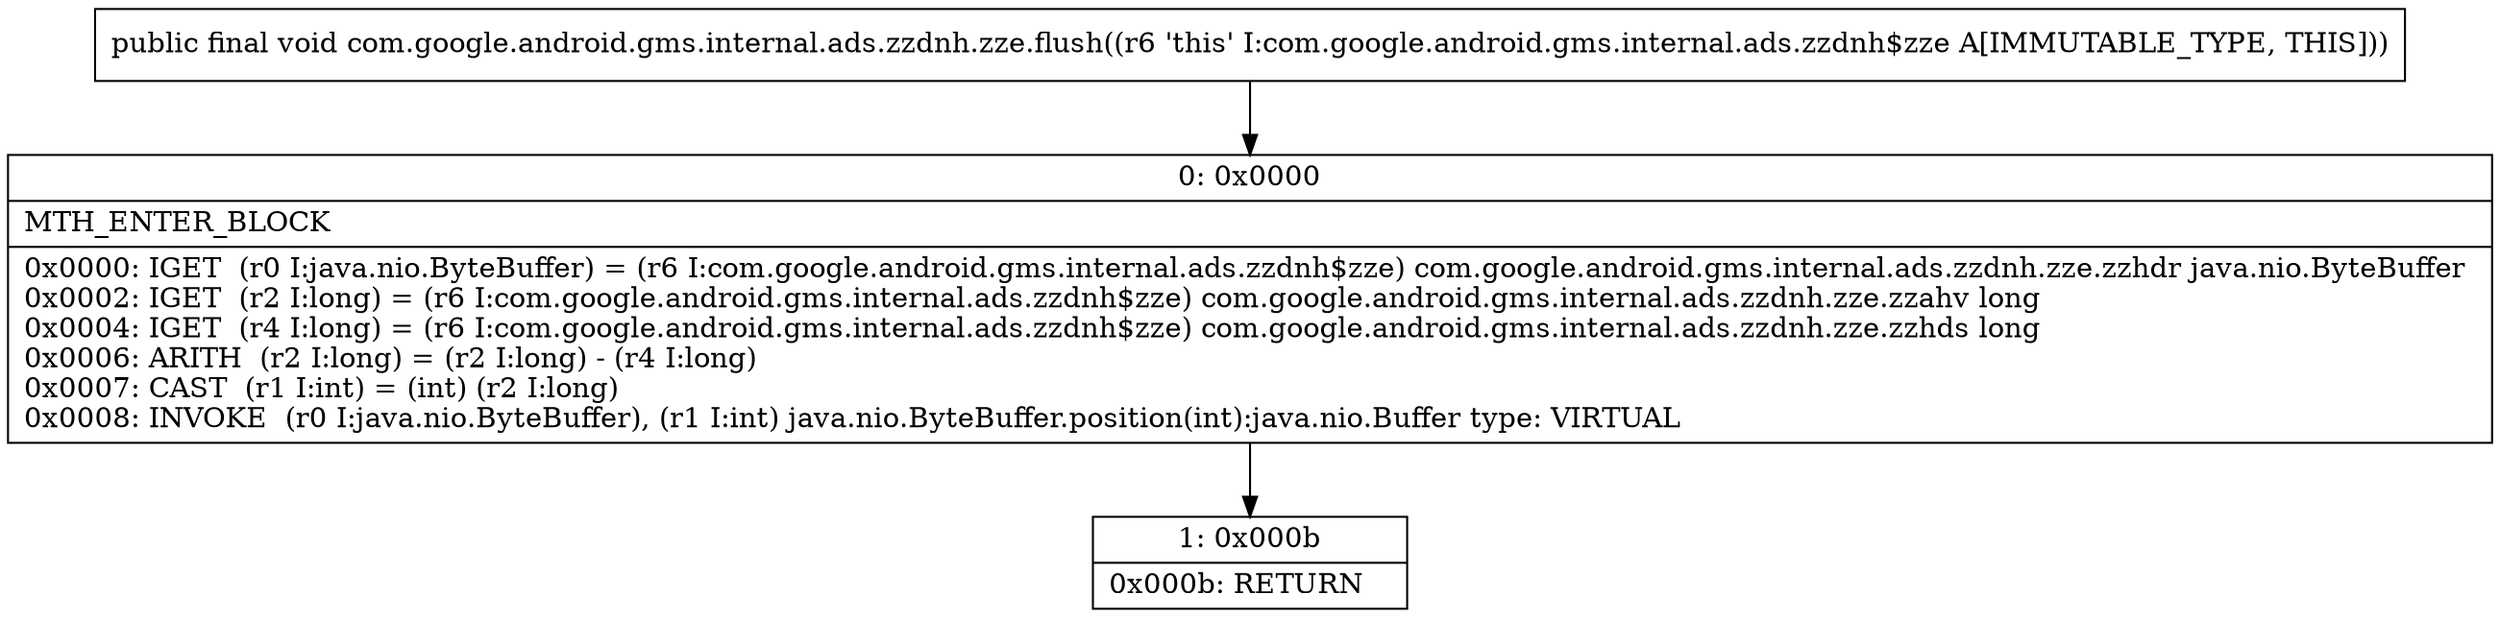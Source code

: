 digraph "CFG forcom.google.android.gms.internal.ads.zzdnh.zze.flush()V" {
Node_0 [shape=record,label="{0\:\ 0x0000|MTH_ENTER_BLOCK\l|0x0000: IGET  (r0 I:java.nio.ByteBuffer) = (r6 I:com.google.android.gms.internal.ads.zzdnh$zze) com.google.android.gms.internal.ads.zzdnh.zze.zzhdr java.nio.ByteBuffer \l0x0002: IGET  (r2 I:long) = (r6 I:com.google.android.gms.internal.ads.zzdnh$zze) com.google.android.gms.internal.ads.zzdnh.zze.zzahv long \l0x0004: IGET  (r4 I:long) = (r6 I:com.google.android.gms.internal.ads.zzdnh$zze) com.google.android.gms.internal.ads.zzdnh.zze.zzhds long \l0x0006: ARITH  (r2 I:long) = (r2 I:long) \- (r4 I:long) \l0x0007: CAST  (r1 I:int) = (int) (r2 I:long) \l0x0008: INVOKE  (r0 I:java.nio.ByteBuffer), (r1 I:int) java.nio.ByteBuffer.position(int):java.nio.Buffer type: VIRTUAL \l}"];
Node_1 [shape=record,label="{1\:\ 0x000b|0x000b: RETURN   \l}"];
MethodNode[shape=record,label="{public final void com.google.android.gms.internal.ads.zzdnh.zze.flush((r6 'this' I:com.google.android.gms.internal.ads.zzdnh$zze A[IMMUTABLE_TYPE, THIS])) }"];
MethodNode -> Node_0;
Node_0 -> Node_1;
}

